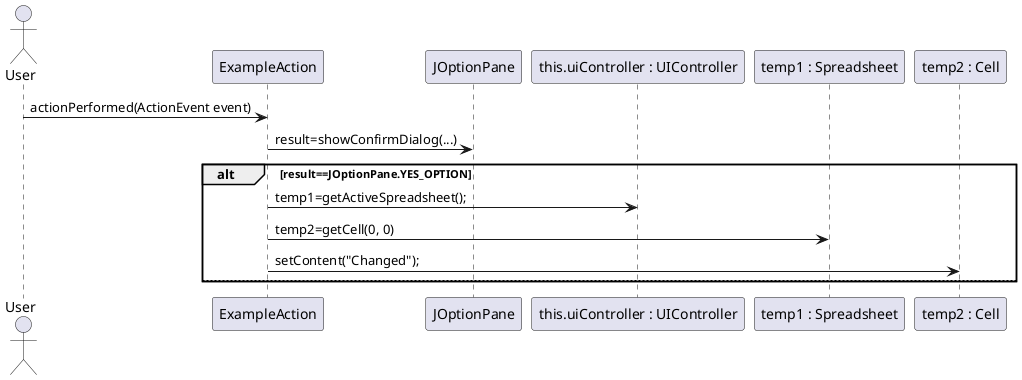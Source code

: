   @startuml doc-files/simple_extension_image5.png
  actor User
  participant ExampleAction as EA
  participant JOptionPane as JOption
  participant "this.uiController : UIController" as UIC
  participant "temp1 : Spreadsheet" as ss
  participant "temp2 : Cell" as cell

  User -> EA : actionPerformed(ActionEvent event)
  EA -> JOption : result=showConfirmDialog(...)
  alt result==JOptionPane.YES_OPTION
    EA -> UIC : temp1=getActiveSpreadsheet();
	EA -> ss : temp2=getCell(0, 0)
	EA -> cell : setContent("Changed");
  else
  end
  @enduml
